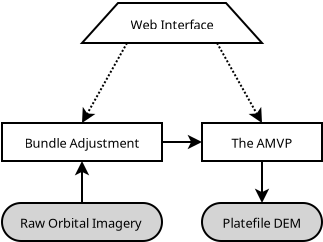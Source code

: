 <?xml version="1.0" encoding="UTF-8"?>
<dia:diagram xmlns:dia="http://www.lysator.liu.se/~alla/dia/">
  <dia:layer name="Background" visible="true" active="true">
    <dia:object type="Flowchart - Box" version="0" id="O0">
      <dia:attribute name="obj_pos">
        <dia:point val="4,13"/>
      </dia:attribute>
      <dia:attribute name="obj_bb">
        <dia:rectangle val="3.95,12.95;12.05,14.95"/>
      </dia:attribute>
      <dia:attribute name="elem_corner">
        <dia:point val="4,13"/>
      </dia:attribute>
      <dia:attribute name="elem_width">
        <dia:real val="8"/>
      </dia:attribute>
      <dia:attribute name="elem_height">
        <dia:real val="1.9"/>
      </dia:attribute>
      <dia:attribute name="border_width">
        <dia:real val="0.1"/>
      </dia:attribute>
      <dia:attribute name="inner_color">
        <dia:color val="#d4d4d4"/>
      </dia:attribute>
      <dia:attribute name="show_background">
        <dia:boolean val="true"/>
      </dia:attribute>
      <dia:attribute name="corner_radius">
        <dia:real val="1"/>
      </dia:attribute>
      <dia:attribute name="padding">
        <dia:real val="0.5"/>
      </dia:attribute>
      <dia:attribute name="text">
        <dia:composite type="text">
          <dia:attribute name="string">
            <dia:string>#Raw Orbital Imagery#</dia:string>
          </dia:attribute>
          <dia:attribute name="font">
            <dia:font family="sans" style="0" name="Helvetica"/>
          </dia:attribute>
          <dia:attribute name="height">
            <dia:real val="0.8"/>
          </dia:attribute>
          <dia:attribute name="pos">
            <dia:point val="8,14.145"/>
          </dia:attribute>
          <dia:attribute name="color">
            <dia:color val="#000000"/>
          </dia:attribute>
          <dia:attribute name="alignment">
            <dia:enum val="1"/>
          </dia:attribute>
        </dia:composite>
      </dia:attribute>
    </dia:object>
    <dia:object type="Flowchart - Box" version="0" id="O1">
      <dia:attribute name="obj_pos">
        <dia:point val="4,9"/>
      </dia:attribute>
      <dia:attribute name="obj_bb">
        <dia:rectangle val="3.95,8.95;12.05,10.95"/>
      </dia:attribute>
      <dia:attribute name="elem_corner">
        <dia:point val="4,9"/>
      </dia:attribute>
      <dia:attribute name="elem_width">
        <dia:real val="8"/>
      </dia:attribute>
      <dia:attribute name="elem_height">
        <dia:real val="1.9"/>
      </dia:attribute>
      <dia:attribute name="border_width">
        <dia:real val="0.1"/>
      </dia:attribute>
      <dia:attribute name="show_background">
        <dia:boolean val="true"/>
      </dia:attribute>
      <dia:attribute name="padding">
        <dia:real val="0.5"/>
      </dia:attribute>
      <dia:attribute name="text">
        <dia:composite type="text">
          <dia:attribute name="string">
            <dia:string>#Bundle Adjustment#</dia:string>
          </dia:attribute>
          <dia:attribute name="font">
            <dia:font family="sans" style="0" name="Helvetica"/>
          </dia:attribute>
          <dia:attribute name="height">
            <dia:real val="0.8"/>
          </dia:attribute>
          <dia:attribute name="pos">
            <dia:point val="8,10.145"/>
          </dia:attribute>
          <dia:attribute name="color">
            <dia:color val="#000000"/>
          </dia:attribute>
          <dia:attribute name="alignment">
            <dia:enum val="1"/>
          </dia:attribute>
        </dia:composite>
      </dia:attribute>
    </dia:object>
    <dia:object type="Flowchart - Box" version="0" id="O2">
      <dia:attribute name="obj_pos">
        <dia:point val="14,9"/>
      </dia:attribute>
      <dia:attribute name="obj_bb">
        <dia:rectangle val="13.95,8.95;20.05,10.95"/>
      </dia:attribute>
      <dia:attribute name="elem_corner">
        <dia:point val="14,9"/>
      </dia:attribute>
      <dia:attribute name="elem_width">
        <dia:real val="6"/>
      </dia:attribute>
      <dia:attribute name="elem_height">
        <dia:real val="1.9"/>
      </dia:attribute>
      <dia:attribute name="border_width">
        <dia:real val="0.1"/>
      </dia:attribute>
      <dia:attribute name="show_background">
        <dia:boolean val="true"/>
      </dia:attribute>
      <dia:attribute name="padding">
        <dia:real val="0.5"/>
      </dia:attribute>
      <dia:attribute name="text">
        <dia:composite type="text">
          <dia:attribute name="string">
            <dia:string>#The AMVP#</dia:string>
          </dia:attribute>
          <dia:attribute name="font">
            <dia:font family="sans" style="0" name="Helvetica"/>
          </dia:attribute>
          <dia:attribute name="height">
            <dia:real val="0.8"/>
          </dia:attribute>
          <dia:attribute name="pos">
            <dia:point val="17,10.145"/>
          </dia:attribute>
          <dia:attribute name="color">
            <dia:color val="#000000"/>
          </dia:attribute>
          <dia:attribute name="alignment">
            <dia:enum val="1"/>
          </dia:attribute>
        </dia:composite>
      </dia:attribute>
    </dia:object>
    <dia:object type="Standard - Line" version="0" id="O3">
      <dia:attribute name="obj_pos">
        <dia:point val="8,13"/>
      </dia:attribute>
      <dia:attribute name="obj_bb">
        <dia:rectangle val="7.638,10.788;8.362,13.05"/>
      </dia:attribute>
      <dia:attribute name="conn_endpoints">
        <dia:point val="8,13"/>
        <dia:point val="8,10.9"/>
      </dia:attribute>
      <dia:attribute name="numcp">
        <dia:int val="1"/>
      </dia:attribute>
      <dia:attribute name="line_width">
        <dia:real val="0.1"/>
      </dia:attribute>
      <dia:attribute name="end_arrow">
        <dia:enum val="22"/>
      </dia:attribute>
      <dia:attribute name="end_arrow_length">
        <dia:real val="0.5"/>
      </dia:attribute>
      <dia:attribute name="end_arrow_width">
        <dia:real val="0.5"/>
      </dia:attribute>
      <dia:connections>
        <dia:connection handle="0" to="O0" connection="2"/>
        <dia:connection handle="1" to="O1" connection="13"/>
      </dia:connections>
    </dia:object>
    <dia:object type="Standard - Line" version="0" id="O4">
      <dia:attribute name="obj_pos">
        <dia:point val="12,9.95"/>
      </dia:attribute>
      <dia:attribute name="obj_bb">
        <dia:rectangle val="11.95,9.588;14.112,10.312"/>
      </dia:attribute>
      <dia:attribute name="conn_endpoints">
        <dia:point val="12,9.95"/>
        <dia:point val="14,9.95"/>
      </dia:attribute>
      <dia:attribute name="numcp">
        <dia:int val="1"/>
      </dia:attribute>
      <dia:attribute name="line_width">
        <dia:real val="0.1"/>
      </dia:attribute>
      <dia:attribute name="end_arrow">
        <dia:enum val="22"/>
      </dia:attribute>
      <dia:attribute name="end_arrow_length">
        <dia:real val="0.5"/>
      </dia:attribute>
      <dia:attribute name="end_arrow_width">
        <dia:real val="0.5"/>
      </dia:attribute>
      <dia:connections>
        <dia:connection handle="0" to="O1" connection="8"/>
        <dia:connection handle="1" to="O2" connection="7"/>
      </dia:connections>
    </dia:object>
    <dia:object type="Flowchart - Box" version="0" id="O5">
      <dia:attribute name="obj_pos">
        <dia:point val="14,13"/>
      </dia:attribute>
      <dia:attribute name="obj_bb">
        <dia:rectangle val="13.95,12.95;20.05,14.95"/>
      </dia:attribute>
      <dia:attribute name="elem_corner">
        <dia:point val="14,13"/>
      </dia:attribute>
      <dia:attribute name="elem_width">
        <dia:real val="6"/>
      </dia:attribute>
      <dia:attribute name="elem_height">
        <dia:real val="1.9"/>
      </dia:attribute>
      <dia:attribute name="border_width">
        <dia:real val="0.1"/>
      </dia:attribute>
      <dia:attribute name="inner_color">
        <dia:color val="#d4d4d4"/>
      </dia:attribute>
      <dia:attribute name="show_background">
        <dia:boolean val="true"/>
      </dia:attribute>
      <dia:attribute name="corner_radius">
        <dia:real val="1"/>
      </dia:attribute>
      <dia:attribute name="padding">
        <dia:real val="0.5"/>
      </dia:attribute>
      <dia:attribute name="text">
        <dia:composite type="text">
          <dia:attribute name="string">
            <dia:string>#Platefile DEM#</dia:string>
          </dia:attribute>
          <dia:attribute name="font">
            <dia:font family="sans" style="0" name="Helvetica"/>
          </dia:attribute>
          <dia:attribute name="height">
            <dia:real val="0.8"/>
          </dia:attribute>
          <dia:attribute name="pos">
            <dia:point val="17,14.145"/>
          </dia:attribute>
          <dia:attribute name="color">
            <dia:color val="#000000"/>
          </dia:attribute>
          <dia:attribute name="alignment">
            <dia:enum val="1"/>
          </dia:attribute>
        </dia:composite>
      </dia:attribute>
    </dia:object>
    <dia:object type="Standard - Line" version="0" id="O6">
      <dia:attribute name="obj_pos">
        <dia:point val="17,10.9"/>
      </dia:attribute>
      <dia:attribute name="obj_bb">
        <dia:rectangle val="16.638,10.85;17.362,13.112"/>
      </dia:attribute>
      <dia:attribute name="conn_endpoints">
        <dia:point val="17,10.9"/>
        <dia:point val="17,13"/>
      </dia:attribute>
      <dia:attribute name="numcp">
        <dia:int val="1"/>
      </dia:attribute>
      <dia:attribute name="line_width">
        <dia:real val="0.1"/>
      </dia:attribute>
      <dia:attribute name="end_arrow">
        <dia:enum val="22"/>
      </dia:attribute>
      <dia:attribute name="end_arrow_length">
        <dia:real val="0.5"/>
      </dia:attribute>
      <dia:attribute name="end_arrow_width">
        <dia:real val="0.5"/>
      </dia:attribute>
      <dia:connections>
        <dia:connection handle="0" to="O2" connection="13"/>
        <dia:connection handle="1" to="O5" connection="2"/>
      </dia:connections>
    </dia:object>
    <dia:object type="Flowchart - Manual Operation" version="1" id="O7">
      <dia:attribute name="obj_pos">
        <dia:point val="8,3"/>
      </dia:attribute>
      <dia:attribute name="obj_bb">
        <dia:rectangle val="7.888,2.95;17.112,5.05"/>
      </dia:attribute>
      <dia:attribute name="meta">
        <dia:composite type="dict"/>
      </dia:attribute>
      <dia:attribute name="elem_corner">
        <dia:point val="8,3"/>
      </dia:attribute>
      <dia:attribute name="elem_width">
        <dia:real val="9"/>
      </dia:attribute>
      <dia:attribute name="elem_height">
        <dia:real val="2"/>
      </dia:attribute>
      <dia:attribute name="line_width">
        <dia:real val="0.1"/>
      </dia:attribute>
      <dia:attribute name="line_colour">
        <dia:color val="#000000"/>
      </dia:attribute>
      <dia:attribute name="fill_colour">
        <dia:color val="#ffffff"/>
      </dia:attribute>
      <dia:attribute name="show_background">
        <dia:boolean val="true"/>
      </dia:attribute>
      <dia:attribute name="line_style">
        <dia:enum val="0"/>
        <dia:real val="1"/>
      </dia:attribute>
      <dia:attribute name="padding">
        <dia:real val="0.1"/>
      </dia:attribute>
      <dia:attribute name="text">
        <dia:composite type="text">
          <dia:attribute name="string">
            <dia:string>#Web Interface#</dia:string>
          </dia:attribute>
          <dia:attribute name="font">
            <dia:font family="sans" style="0" name="Helvetica"/>
          </dia:attribute>
          <dia:attribute name="height">
            <dia:real val="0.8"/>
          </dia:attribute>
          <dia:attribute name="pos">
            <dia:point val="12.5,4.2"/>
          </dia:attribute>
          <dia:attribute name="color">
            <dia:color val="#000000"/>
          </dia:attribute>
          <dia:attribute name="alignment">
            <dia:enum val="1"/>
          </dia:attribute>
        </dia:composite>
      </dia:attribute>
      <dia:attribute name="flip_horizontal">
        <dia:boolean val="false"/>
      </dia:attribute>
      <dia:attribute name="flip_vertical">
        <dia:boolean val="true"/>
      </dia:attribute>
      <dia:attribute name="subscale">
        <dia:real val="1"/>
      </dia:attribute>
    </dia:object>
    <dia:object type="Standard - Line" version="0" id="O8">
      <dia:attribute name="obj_pos">
        <dia:point val="10.25,5"/>
      </dia:attribute>
      <dia:attribute name="obj_bb">
        <dia:rectangle val="7.931,4.932;10.318,9.097"/>
      </dia:attribute>
      <dia:attribute name="conn_endpoints">
        <dia:point val="10.25,5"/>
        <dia:point val="8,9"/>
      </dia:attribute>
      <dia:attribute name="numcp">
        <dia:int val="1"/>
      </dia:attribute>
      <dia:attribute name="line_width">
        <dia:real val="0.1"/>
      </dia:attribute>
      <dia:attribute name="line_style">
        <dia:enum val="4"/>
      </dia:attribute>
      <dia:attribute name="end_arrow">
        <dia:enum val="22"/>
      </dia:attribute>
      <dia:attribute name="end_arrow_length">
        <dia:real val="0.5"/>
      </dia:attribute>
      <dia:attribute name="end_arrow_width">
        <dia:real val="0.5"/>
      </dia:attribute>
      <dia:connections>
        <dia:connection handle="0" to="O7" connection="1"/>
        <dia:connection handle="1" to="O1" connection="2"/>
      </dia:connections>
    </dia:object>
    <dia:object type="Standard - Line" version="0" id="O9">
      <dia:attribute name="obj_pos">
        <dia:point val="14.75,5"/>
      </dia:attribute>
      <dia:attribute name="obj_bb">
        <dia:rectangle val="14.682,4.932;17.069,9.097"/>
      </dia:attribute>
      <dia:attribute name="conn_endpoints">
        <dia:point val="14.75,5"/>
        <dia:point val="17,9"/>
      </dia:attribute>
      <dia:attribute name="numcp">
        <dia:int val="1"/>
      </dia:attribute>
      <dia:attribute name="line_width">
        <dia:real val="0.1"/>
      </dia:attribute>
      <dia:attribute name="line_style">
        <dia:enum val="4"/>
      </dia:attribute>
      <dia:attribute name="end_arrow">
        <dia:enum val="22"/>
      </dia:attribute>
      <dia:attribute name="end_arrow_length">
        <dia:real val="0.5"/>
      </dia:attribute>
      <dia:attribute name="end_arrow_width">
        <dia:real val="0.5"/>
      </dia:attribute>
      <dia:connections>
        <dia:connection handle="0" to="O7" connection="3"/>
        <dia:connection handle="1" to="O2" connection="2"/>
      </dia:connections>
    </dia:object>
  </dia:layer>
</dia:diagram>

